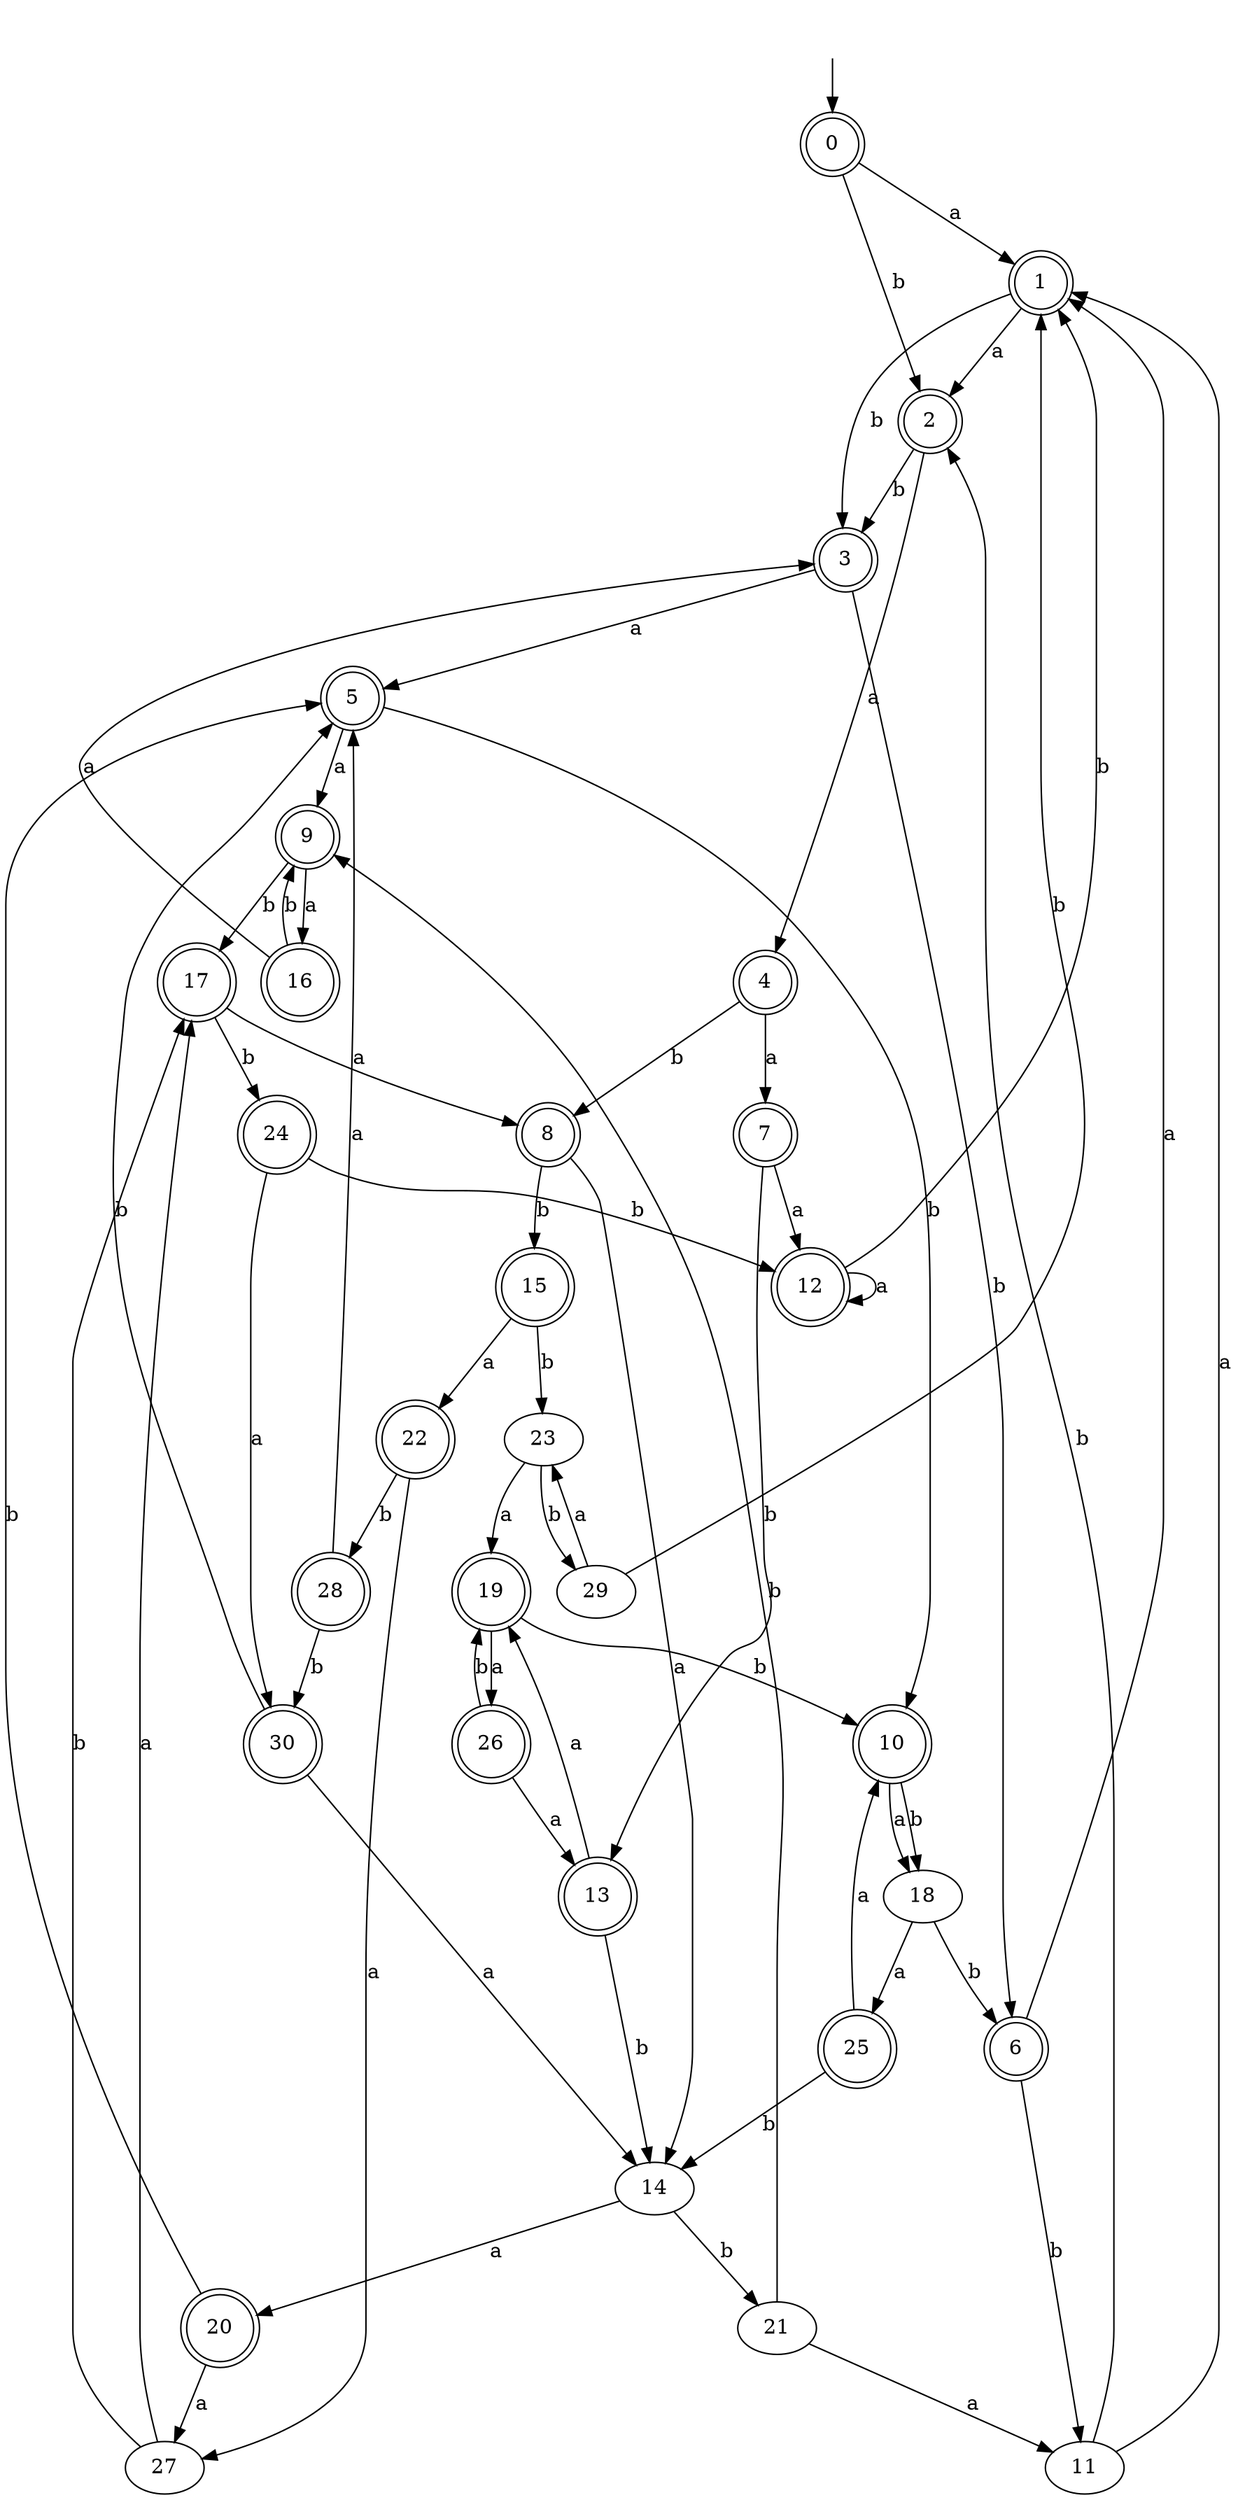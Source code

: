 digraph RandomDFA {
  __start0 [label="", shape=none];
  __start0 -> 0 [label=""];
  0 [shape=circle] [shape=doublecircle]
  0 -> 1 [label="a"]
  0 -> 2 [label="b"]
  1 [shape=doublecircle]
  1 -> 2 [label="a"]
  1 -> 3 [label="b"]
  2 [shape=doublecircle]
  2 -> 4 [label="a"]
  2 -> 3 [label="b"]
  3 [shape=doublecircle]
  3 -> 5 [label="a"]
  3 -> 6 [label="b"]
  4 [shape=doublecircle]
  4 -> 7 [label="a"]
  4 -> 8 [label="b"]
  5 [shape=doublecircle]
  5 -> 9 [label="a"]
  5 -> 10 [label="b"]
  6 [shape=doublecircle]
  6 -> 1 [label="a"]
  6 -> 11 [label="b"]
  7 [shape=doublecircle]
  7 -> 12 [label="a"]
  7 -> 13 [label="b"]
  8 [shape=doublecircle]
  8 -> 14 [label="a"]
  8 -> 15 [label="b"]
  9 [shape=doublecircle]
  9 -> 16 [label="a"]
  9 -> 17 [label="b"]
  10 [shape=doublecircle]
  10 -> 18 [label="a"]
  10 -> 18 [label="b"]
  11
  11 -> 1 [label="a"]
  11 -> 2 [label="b"]
  12 [shape=doublecircle]
  12 -> 12 [label="a"]
  12 -> 1 [label="b"]
  13 [shape=doublecircle]
  13 -> 19 [label="a"]
  13 -> 14 [label="b"]
  14
  14 -> 20 [label="a"]
  14 -> 21 [label="b"]
  15 [shape=doublecircle]
  15 -> 22 [label="a"]
  15 -> 23 [label="b"]
  16 [shape=doublecircle]
  16 -> 3 [label="a"]
  16 -> 9 [label="b"]
  17 [shape=doublecircle]
  17 -> 8 [label="a"]
  17 -> 24 [label="b"]
  18
  18 -> 25 [label="a"]
  18 -> 6 [label="b"]
  19 [shape=doublecircle]
  19 -> 26 [label="a"]
  19 -> 10 [label="b"]
  20 [shape=doublecircle]
  20 -> 27 [label="a"]
  20 -> 5 [label="b"]
  21
  21 -> 11 [label="a"]
  21 -> 9 [label="b"]
  22 [shape=doublecircle]
  22 -> 27 [label="a"]
  22 -> 28 [label="b"]
  23
  23 -> 19 [label="a"]
  23 -> 29 [label="b"]
  24 [shape=doublecircle]
  24 -> 30 [label="a"]
  24 -> 12 [label="b"]
  25 [shape=doublecircle]
  25 -> 10 [label="a"]
  25 -> 14 [label="b"]
  26 [shape=doublecircle]
  26 -> 13 [label="a"]
  26 -> 19 [label="b"]
  27
  27 -> 17 [label="a"]
  27 -> 17 [label="b"]
  28 [shape=doublecircle]
  28 -> 5 [label="a"]
  28 -> 30 [label="b"]
  29
  29 -> 23 [label="a"]
  29 -> 1 [label="b"]
  30 [shape=doublecircle]
  30 -> 14 [label="a"]
  30 -> 5 [label="b"]
}
